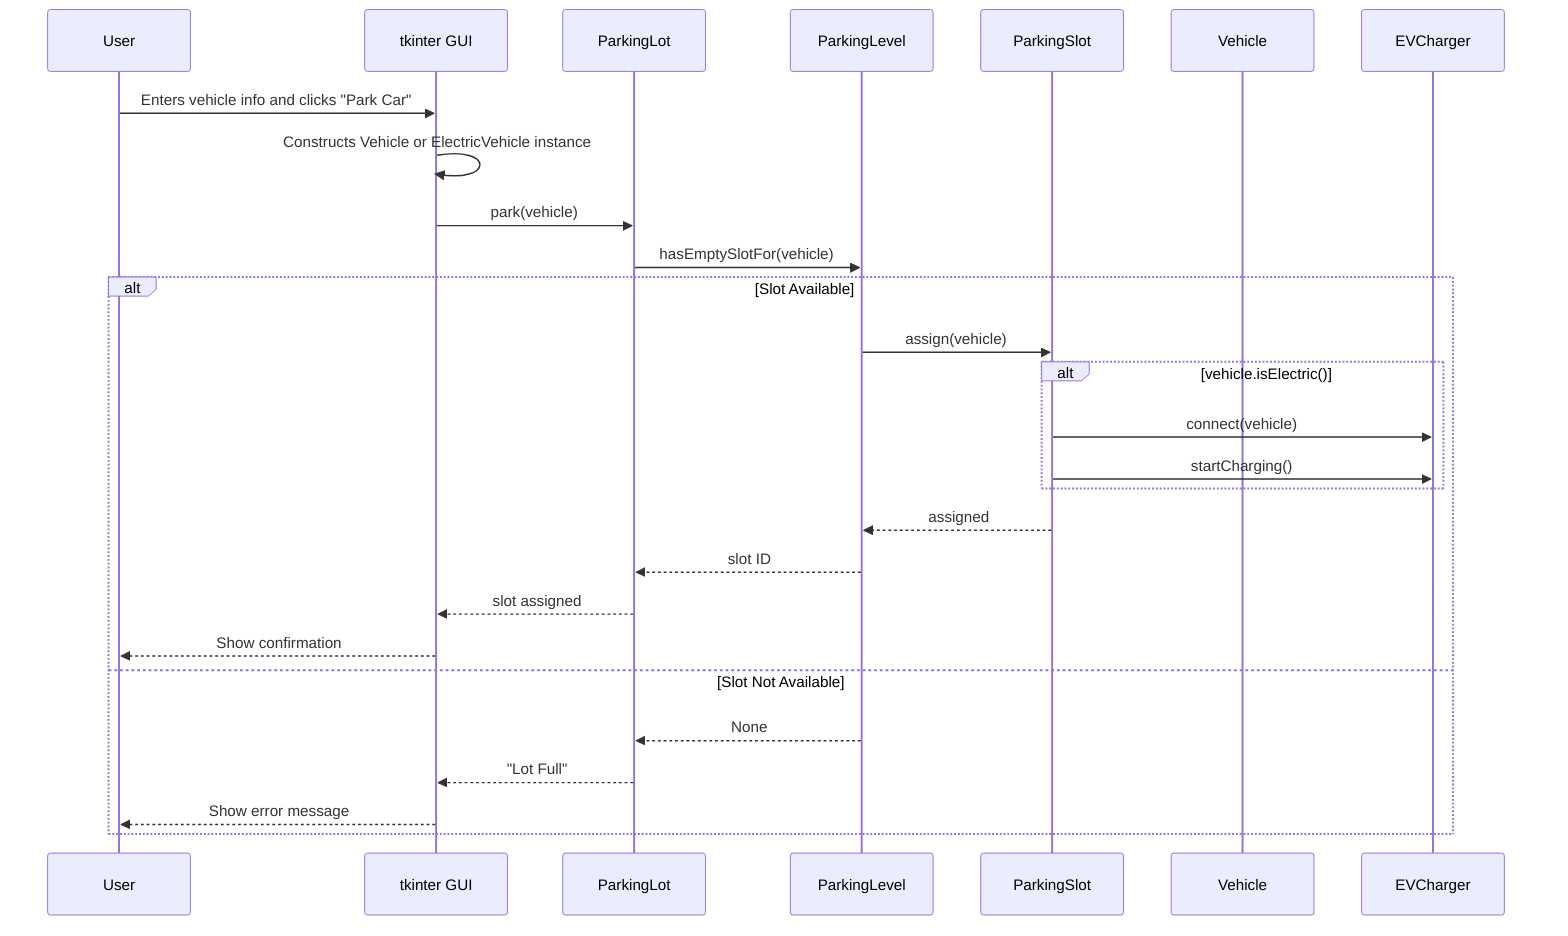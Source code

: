 sequenceDiagram
    participant User
    participant GUI as tkinter GUI
    participant PL as ParkingLot
    participant Level as ParkingLevel
    participant Slot as ParkingSlot
    participant Vehicle
    participant EVCharger as EVCharger

    User->>GUI: Enters vehicle info and clicks "Park Car"
    GUI->>GUI: Constructs Vehicle or ElectricVehicle instance
    GUI->>PL: park(vehicle)

    PL->>Level: hasEmptySlotFor(vehicle)
    alt Slot Available
        Level->>Slot: assign(vehicle)
        alt vehicle.isElectric()
            Slot->>EVCharger: connect(vehicle)
            Slot->>EVCharger: startCharging()
        end
        Slot-->>Level: assigned
        Level-->>PL: slot ID
        PL-->>GUI: slot assigned
        GUI-->>User: Show confirmation
    else Slot Not Available
        Level-->>PL: None
        PL-->>GUI: "Lot Full"
        GUI-->>User: Show error message
    end